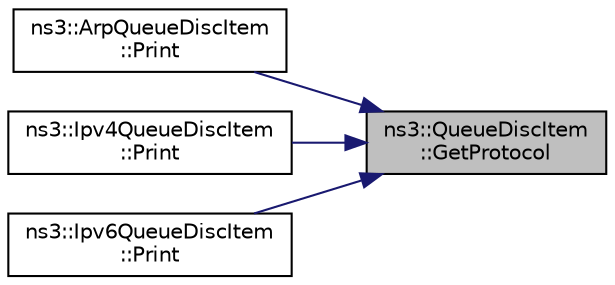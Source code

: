 digraph "ns3::QueueDiscItem::GetProtocol"
{
 // LATEX_PDF_SIZE
  edge [fontname="Helvetica",fontsize="10",labelfontname="Helvetica",labelfontsize="10"];
  node [fontname="Helvetica",fontsize="10",shape=record];
  rankdir="RL";
  Node1 [label="ns3::QueueDiscItem\l::GetProtocol",height=0.2,width=0.4,color="black", fillcolor="grey75", style="filled", fontcolor="black",tooltip="Get the L3 protocol included in this item."];
  Node1 -> Node2 [dir="back",color="midnightblue",fontsize="10",style="solid",fontname="Helvetica"];
  Node2 [label="ns3::ArpQueueDiscItem\l::Print",height=0.2,width=0.4,color="black", fillcolor="white", style="filled",URL="$classns3_1_1_arp_queue_disc_item.html#aac04182e719f4baaab45cf90a1d2848a",tooltip="Print the item contents."];
  Node1 -> Node3 [dir="back",color="midnightblue",fontsize="10",style="solid",fontname="Helvetica"];
  Node3 [label="ns3::Ipv4QueueDiscItem\l::Print",height=0.2,width=0.4,color="black", fillcolor="white", style="filled",URL="$classns3_1_1_ipv4_queue_disc_item.html#aa77c7a0e001de3e9eb68c270552aa835",tooltip="Print the item contents."];
  Node1 -> Node4 [dir="back",color="midnightblue",fontsize="10",style="solid",fontname="Helvetica"];
  Node4 [label="ns3::Ipv6QueueDiscItem\l::Print",height=0.2,width=0.4,color="black", fillcolor="white", style="filled",URL="$classns3_1_1_ipv6_queue_disc_item.html#acb5e115393928b61a42d23bf021b6ca5",tooltip="Print the item contents."];
}
